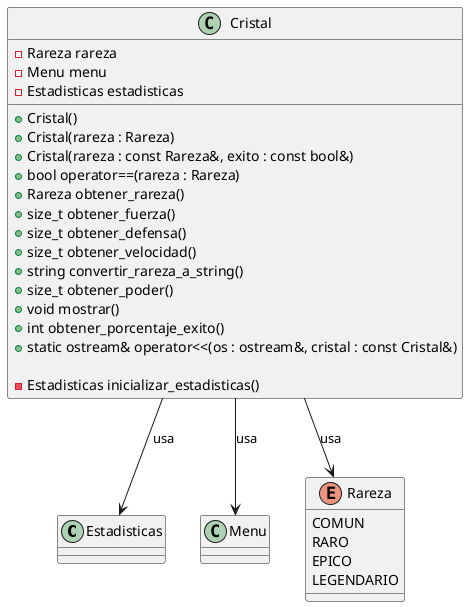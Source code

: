 @startuml
'https://plantuml.com/class-diagram
class Estadisticas
class Menu

enum Rareza {
    COMUN
    RARO
    EPICO
    LEGENDARIO
}

class Cristal {
    - Rareza rareza
    - Menu menu
    - Estadisticas estadisticas

    + Cristal()
    + Cristal(rareza : Rareza)
    + Cristal(rareza : const Rareza&, exito : const bool&)
    + bool operator==(rareza : Rareza)
    + Rareza obtener_rareza()
    + size_t obtener_fuerza()
    + size_t obtener_defensa()
    + size_t obtener_velocidad()
    + string convertir_rareza_a_string()
    + size_t obtener_poder()
    + void mostrar()
    + int obtener_porcentaje_exito()
    + static ostream& operator<<(os : ostream&, cristal : const Cristal&)

    - Estadisticas inicializar_estadisticas()
}

' Relaciones
Cristal --> Menu : "usa"
Cristal --> Estadisticas : "usa"
Cristal --> Rareza : "usa"
@enduml

